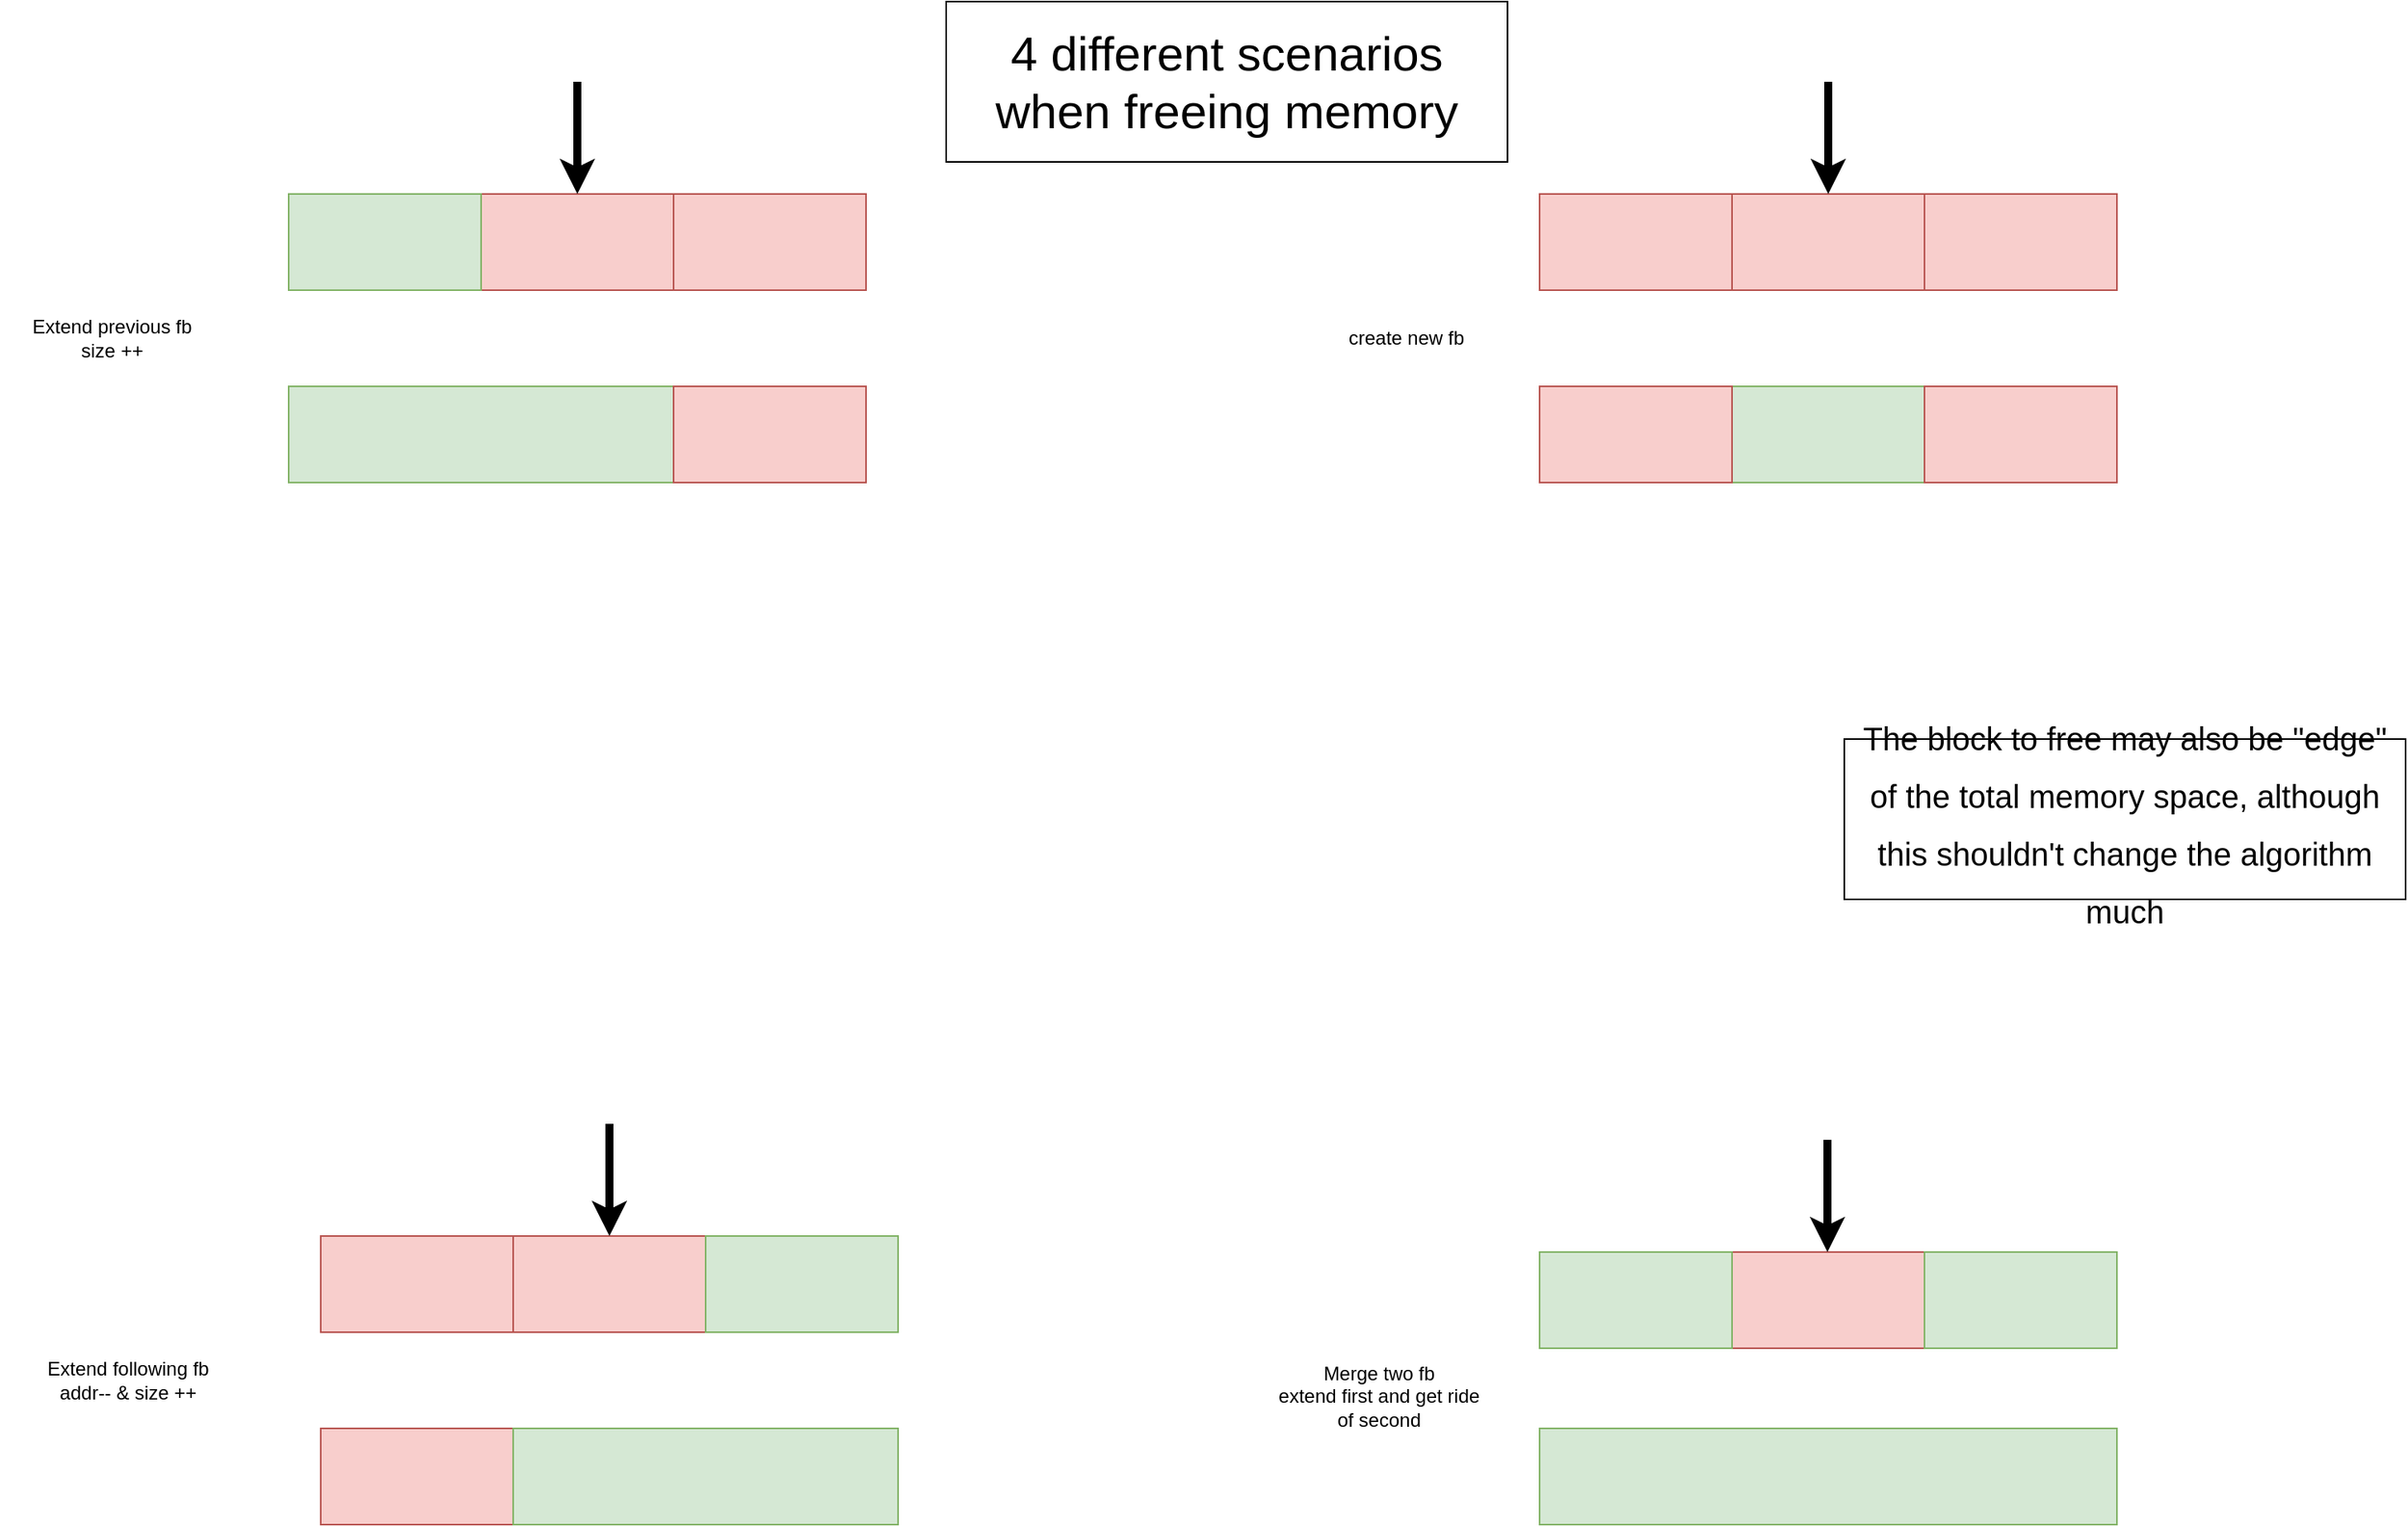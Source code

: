 <mxfile version="14.0.1" type="github">
  <diagram id="P9aT01dH6BkQCjnrhs2R" name="Page-1">
    <mxGraphModel dx="1990" dy="1164" grid="1" gridSize="10" guides="1" tooltips="1" connect="1" arrows="1" fold="1" page="1" pageScale="1" pageWidth="827" pageHeight="1169" math="0" shadow="0">
      <root>
        <mxCell id="0" />
        <mxCell id="1" parent="0" />
        <mxCell id="wdMcu5Sa0_L3CQAlRWSb-1" value="" style="rounded=0;whiteSpace=wrap;html=1;fillColor=#f8cecc;strokeColor=#b85450;" parent="1" vertex="1">
          <mxGeometry x="320" y="170" width="120" height="60" as="geometry" />
        </mxCell>
        <mxCell id="wdMcu5Sa0_L3CQAlRWSb-2" value="" style="rounded=0;whiteSpace=wrap;html=1;fillColor=#d5e8d4;strokeColor=#82b366;" parent="1" vertex="1">
          <mxGeometry x="200" y="170" width="120" height="60" as="geometry" />
        </mxCell>
        <mxCell id="wdMcu5Sa0_L3CQAlRWSb-3" value="" style="endArrow=classic;html=1;entryX=0.5;entryY=0;entryDx=0;entryDy=0;strokeWidth=5;" parent="1" target="wdMcu5Sa0_L3CQAlRWSb-1" edge="1">
          <mxGeometry width="50" height="50" relative="1" as="geometry">
            <mxPoint x="380" y="100" as="sourcePoint" />
            <mxPoint x="380" y="50" as="targetPoint" />
          </mxGeometry>
        </mxCell>
        <mxCell id="wdMcu5Sa0_L3CQAlRWSb-4" value="" style="rounded=0;whiteSpace=wrap;html=1;fillColor=#f8cecc;strokeColor=#b85450;" parent="1" vertex="1">
          <mxGeometry x="440" y="170" width="120" height="60" as="geometry" />
        </mxCell>
        <mxCell id="wdMcu5Sa0_L3CQAlRWSb-5" value="" style="rounded=0;whiteSpace=wrap;html=1;fillColor=#d5e8d4;strokeColor=#82b366;" parent="1" vertex="1">
          <mxGeometry x="200" y="290" width="240" height="60" as="geometry" />
        </mxCell>
        <mxCell id="wdMcu5Sa0_L3CQAlRWSb-6" value="" style="rounded=0;whiteSpace=wrap;html=1;fillColor=#f8cecc;strokeColor=#b85450;" parent="1" vertex="1">
          <mxGeometry x="440" y="290" width="120" height="60" as="geometry" />
        </mxCell>
        <mxCell id="wdMcu5Sa0_L3CQAlRWSb-7" value="&lt;div&gt;Extend previous fb&lt;/div&gt;&lt;div&gt;size ++&lt;/div&gt;" style="text;html=1;strokeColor=none;fillColor=none;align=center;verticalAlign=middle;whiteSpace=wrap;rounded=0;" parent="1" vertex="1">
          <mxGeometry x="20" y="240" width="140" height="40" as="geometry" />
        </mxCell>
        <mxCell id="wdMcu5Sa0_L3CQAlRWSb-8" value="" style="rounded=0;whiteSpace=wrap;html=1;fillColor=#f8cecc;strokeColor=#b85450;" parent="1" vertex="1">
          <mxGeometry x="340" y="820" width="120" height="60" as="geometry" />
        </mxCell>
        <mxCell id="wdMcu5Sa0_L3CQAlRWSb-9" value="" style="rounded=0;whiteSpace=wrap;html=1;fillColor=#f8cecc;strokeColor=#b85450;" parent="1" vertex="1">
          <mxGeometry x="220" y="820" width="120" height="60" as="geometry" />
        </mxCell>
        <mxCell id="wdMcu5Sa0_L3CQAlRWSb-10" value="" style="endArrow=classic;html=1;entryX=0.5;entryY=0;entryDx=0;entryDy=0;strokeWidth=5;" parent="1" target="wdMcu5Sa0_L3CQAlRWSb-8" edge="1">
          <mxGeometry width="50" height="50" relative="1" as="geometry">
            <mxPoint x="400" y="750" as="sourcePoint" />
            <mxPoint x="400" y="700" as="targetPoint" />
          </mxGeometry>
        </mxCell>
        <mxCell id="wdMcu5Sa0_L3CQAlRWSb-11" value="" style="rounded=0;whiteSpace=wrap;html=1;fillColor=#d5e8d4;strokeColor=#82b366;" parent="1" vertex="1">
          <mxGeometry x="460" y="820" width="120" height="60" as="geometry" />
        </mxCell>
        <mxCell id="wdMcu5Sa0_L3CQAlRWSb-12" value="" style="rounded=0;whiteSpace=wrap;html=1;fillColor=#f8cecc;strokeColor=#b85450;" parent="1" vertex="1">
          <mxGeometry x="220" y="940" width="120" height="60" as="geometry" />
        </mxCell>
        <mxCell id="wdMcu5Sa0_L3CQAlRWSb-13" value="" style="rounded=0;whiteSpace=wrap;html=1;fillColor=#d5e8d4;strokeColor=#82b366;" parent="1" vertex="1">
          <mxGeometry x="340" y="940" width="240" height="60" as="geometry" />
        </mxCell>
        <mxCell id="wdMcu5Sa0_L3CQAlRWSb-14" value="&lt;div&gt;Extend following fb&lt;/div&gt;&lt;div&gt;addr-- &amp;amp; size ++&lt;/div&gt;" style="text;html=1;strokeColor=none;fillColor=none;align=center;verticalAlign=middle;whiteSpace=wrap;rounded=0;" parent="1" vertex="1">
          <mxGeometry x="30" y="890" width="140" height="40" as="geometry" />
        </mxCell>
        <mxCell id="wdMcu5Sa0_L3CQAlRWSb-15" value="" style="rounded=0;whiteSpace=wrap;html=1;fillColor=#f8cecc;strokeColor=#b85450;" parent="1" vertex="1">
          <mxGeometry x="1100" y="170" width="120" height="60" as="geometry" />
        </mxCell>
        <mxCell id="wdMcu5Sa0_L3CQAlRWSb-16" value="" style="rounded=0;whiteSpace=wrap;html=1;fillColor=#f8cecc;strokeColor=#b85450;" parent="1" vertex="1">
          <mxGeometry x="980" y="170" width="120" height="60" as="geometry" />
        </mxCell>
        <mxCell id="wdMcu5Sa0_L3CQAlRWSb-17" value="" style="endArrow=classic;html=1;entryX=0.5;entryY=0;entryDx=0;entryDy=0;strokeWidth=5;" parent="1" target="wdMcu5Sa0_L3CQAlRWSb-15" edge="1">
          <mxGeometry width="50" height="50" relative="1" as="geometry">
            <mxPoint x="1160" y="100" as="sourcePoint" />
            <mxPoint x="1160" y="50" as="targetPoint" />
          </mxGeometry>
        </mxCell>
        <mxCell id="wdMcu5Sa0_L3CQAlRWSb-18" value="" style="rounded=0;whiteSpace=wrap;html=1;fillColor=#f8cecc;strokeColor=#b85450;" parent="1" vertex="1">
          <mxGeometry x="1220" y="170" width="120" height="60" as="geometry" />
        </mxCell>
        <mxCell id="wdMcu5Sa0_L3CQAlRWSb-19" value="" style="rounded=0;whiteSpace=wrap;html=1;fillColor=#d5e8d4;strokeColor=#82b366;" parent="1" vertex="1">
          <mxGeometry x="1100" y="290" width="120" height="60" as="geometry" />
        </mxCell>
        <mxCell id="wdMcu5Sa0_L3CQAlRWSb-20" value="" style="rounded=0;whiteSpace=wrap;html=1;fillColor=#f8cecc;strokeColor=#b85450;" parent="1" vertex="1">
          <mxGeometry x="980" y="290" width="120" height="60" as="geometry" />
        </mxCell>
        <mxCell id="wdMcu5Sa0_L3CQAlRWSb-21" value="" style="rounded=0;whiteSpace=wrap;html=1;fillColor=#f8cecc;strokeColor=#b85450;" parent="1" vertex="1">
          <mxGeometry x="1220" y="290" width="120" height="60" as="geometry" />
        </mxCell>
        <mxCell id="wdMcu5Sa0_L3CQAlRWSb-22" value="create new fb" style="text;html=1;strokeColor=none;fillColor=none;align=center;verticalAlign=middle;whiteSpace=wrap;rounded=0;" parent="1" vertex="1">
          <mxGeometry x="827" y="240" width="140" height="40" as="geometry" />
        </mxCell>
        <mxCell id="wdMcu5Sa0_L3CQAlRWSb-23" value="" style="rounded=0;whiteSpace=wrap;html=1;fillColor=#f8cecc;strokeColor=#b85450;" parent="1" vertex="1">
          <mxGeometry x="1100" y="830" width="120" height="60" as="geometry" />
        </mxCell>
        <mxCell id="wdMcu5Sa0_L3CQAlRWSb-24" value="" style="rounded=0;whiteSpace=wrap;html=1;fillColor=#d5e8d4;strokeColor=#82b366;" parent="1" vertex="1">
          <mxGeometry x="980" y="830" width="120" height="60" as="geometry" />
        </mxCell>
        <mxCell id="wdMcu5Sa0_L3CQAlRWSb-25" value="" style="rounded=0;whiteSpace=wrap;html=1;fillColor=#d5e8d4;strokeColor=#82b366;" parent="1" vertex="1">
          <mxGeometry x="1220" y="830" width="120" height="60" as="geometry" />
        </mxCell>
        <mxCell id="wdMcu5Sa0_L3CQAlRWSb-26" value="" style="endArrow=classic;html=1;entryX=0.5;entryY=0;entryDx=0;entryDy=0;strokeWidth=5;" parent="1" edge="1">
          <mxGeometry width="50" height="50" relative="1" as="geometry">
            <mxPoint x="1159.5" y="760" as="sourcePoint" />
            <mxPoint x="1159.5" y="830" as="targetPoint" />
          </mxGeometry>
        </mxCell>
        <mxCell id="wdMcu5Sa0_L3CQAlRWSb-27" value="" style="rounded=0;whiteSpace=wrap;html=1;fillColor=#d5e8d4;strokeColor=#82b366;" parent="1" vertex="1">
          <mxGeometry x="980" y="940" width="360" height="60" as="geometry" />
        </mxCell>
        <mxCell id="wdMcu5Sa0_L3CQAlRWSb-28" value="&lt;div&gt;Merge two fb&lt;/div&gt;&lt;div&gt;extend first and get ride of second&lt;br&gt;&lt;/div&gt;" style="text;html=1;strokeColor=none;fillColor=none;align=center;verticalAlign=middle;whiteSpace=wrap;rounded=0;" parent="1" vertex="1">
          <mxGeometry x="810" y="900" width="140" height="40" as="geometry" />
        </mxCell>
        <mxCell id="Wj80mq2hr4pWb2ggphX4-1" value="4 different scenarios when freeing memory" style="text;html=1;align=center;verticalAlign=middle;whiteSpace=wrap;rounded=0;fontSize=30;strokeColor=#000000;" vertex="1" parent="1">
          <mxGeometry x="610" y="50" width="350" height="100" as="geometry" />
        </mxCell>
        <mxCell id="Wj80mq2hr4pWb2ggphX4-2" value="&lt;font style=&quot;font-size: 20px&quot;&gt;The block to free may also be &quot;edge&quot; of the total memory space, although this shouldn&#39;t change the algorithm much &lt;br&gt;&lt;/font&gt;" style="text;html=1;align=center;verticalAlign=middle;whiteSpace=wrap;rounded=0;fontSize=30;strokeColor=#000000;" vertex="1" parent="1">
          <mxGeometry x="1170" y="510" width="350" height="100" as="geometry" />
        </mxCell>
      </root>
    </mxGraphModel>
  </diagram>
</mxfile>

